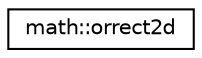 digraph "Graphical Class Hierarchy"
{
  edge [fontname="Helvetica",fontsize="10",labelfontname="Helvetica",labelfontsize="10"];
  node [fontname="Helvetica",fontsize="10",shape=record];
  rankdir="LR";
  Node0 [label="math::orrect2d",height=0.2,width=0.4,color="black", fillcolor="white", style="filled",URL="$structmath_1_1orrect2d.html"];
}
